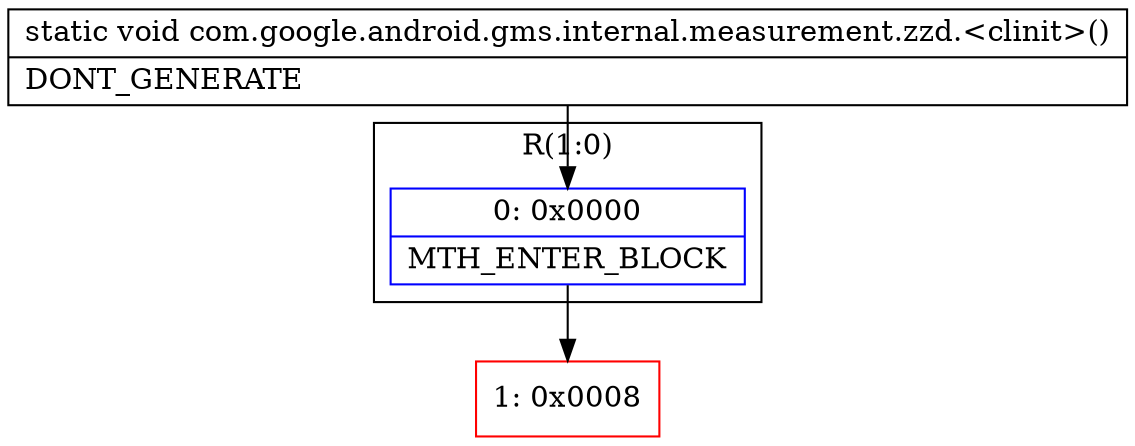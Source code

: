 digraph "CFG forcom.google.android.gms.internal.measurement.zzd.\<clinit\>()V" {
subgraph cluster_Region_443334578 {
label = "R(1:0)";
node [shape=record,color=blue];
Node_0 [shape=record,label="{0\:\ 0x0000|MTH_ENTER_BLOCK\l}"];
}
Node_1 [shape=record,color=red,label="{1\:\ 0x0008}"];
MethodNode[shape=record,label="{static void com.google.android.gms.internal.measurement.zzd.\<clinit\>()  | DONT_GENERATE\l}"];
MethodNode -> Node_0;
Node_0 -> Node_1;
}

